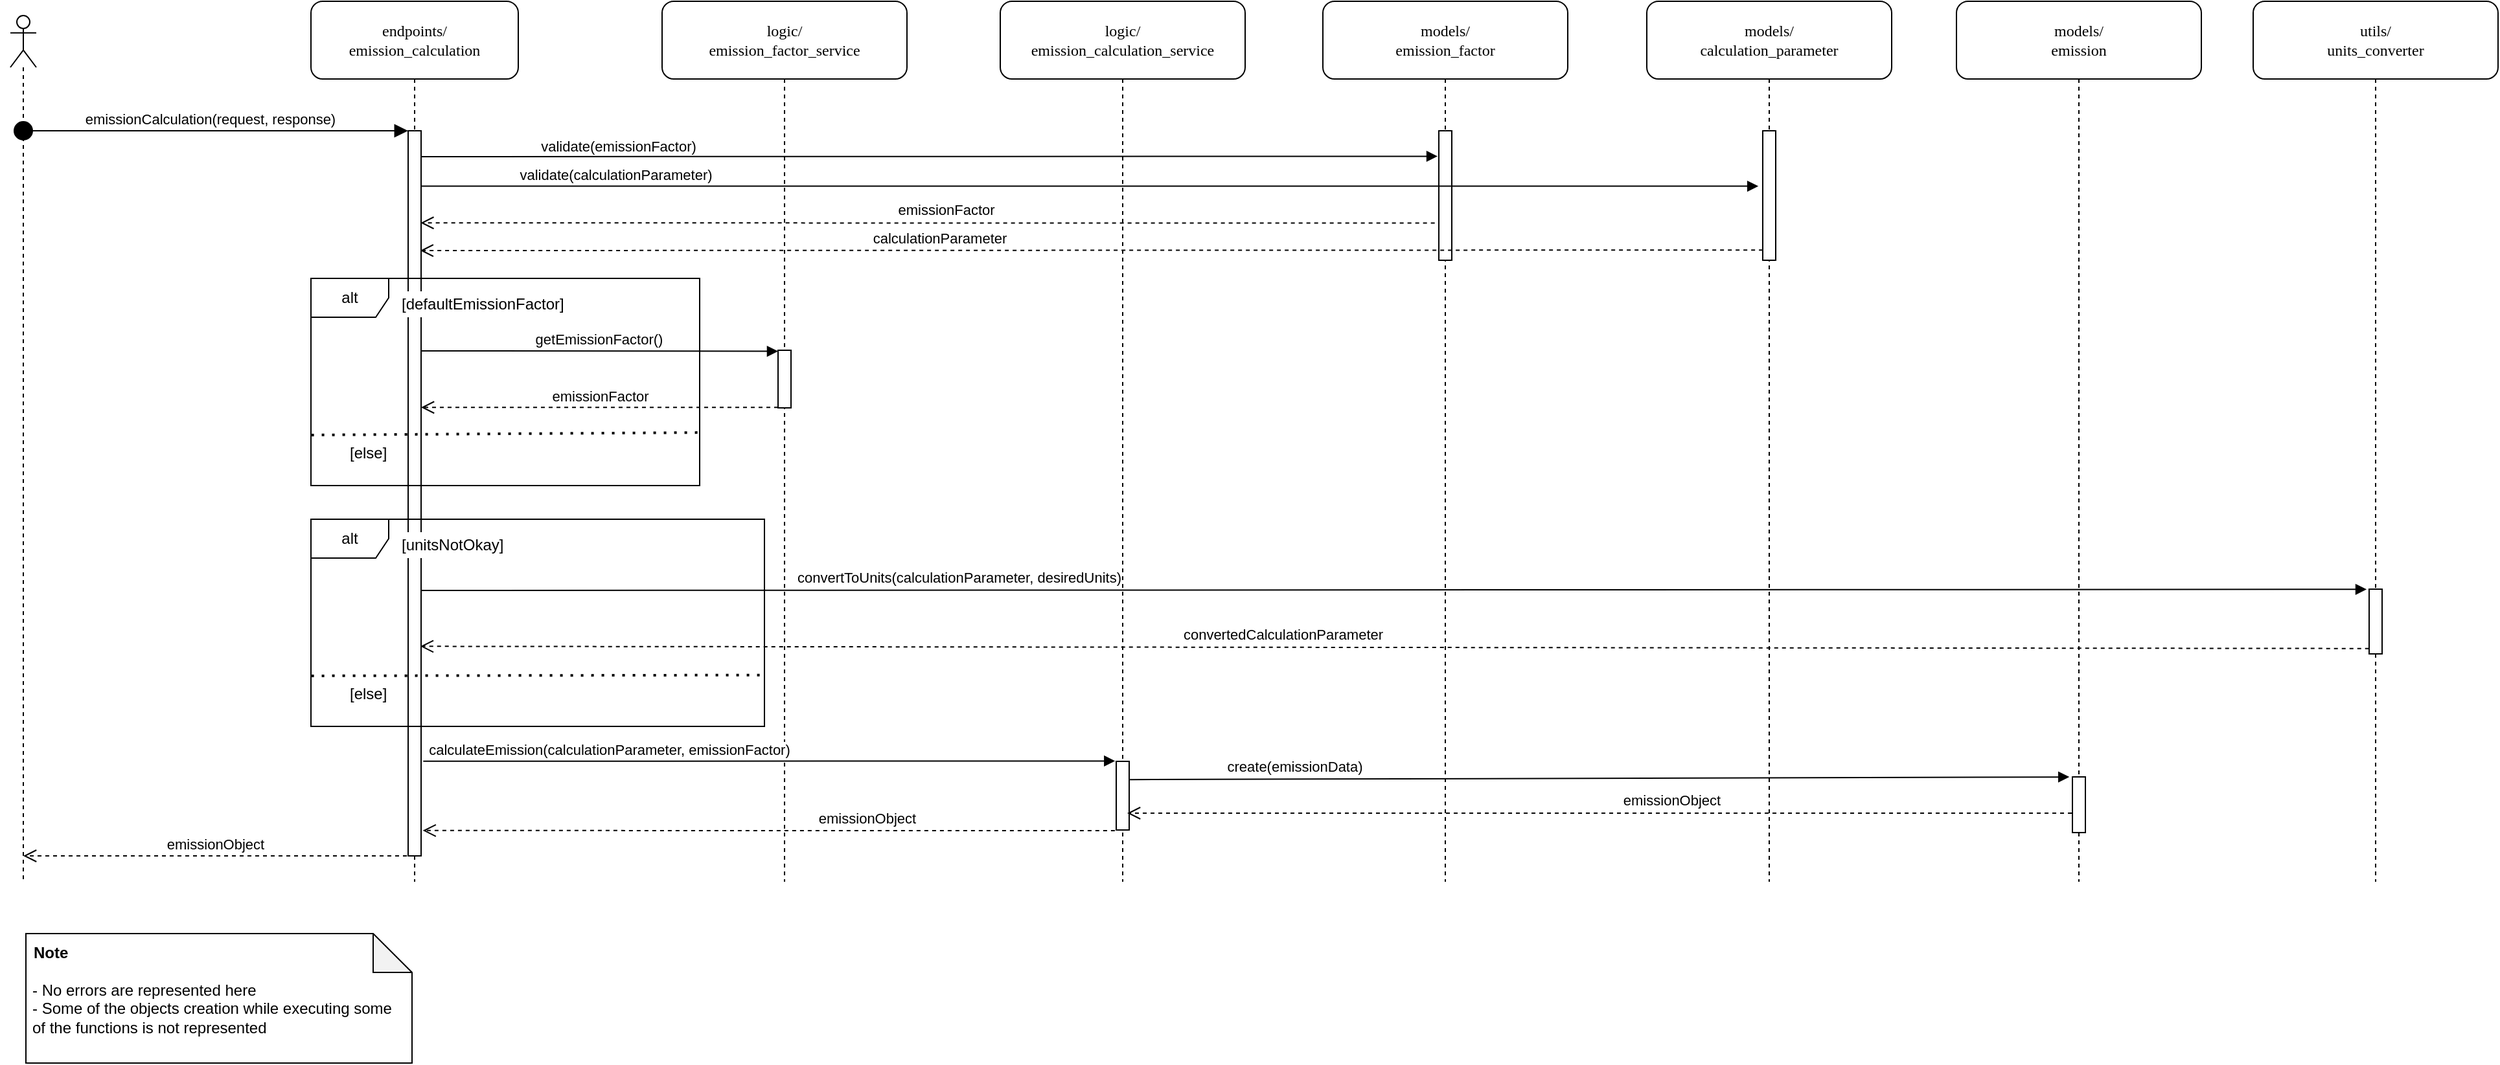 <mxfile version="22.0.6" type="device">
  <diagram name="Page-1" id="13e1069c-82ec-6db2-03f1-153e76fe0fe0">
    <mxGraphModel dx="4571" dy="1800" grid="1" gridSize="10" guides="1" tooltips="1" connect="1" arrows="1" fold="1" page="1" pageScale="1" pageWidth="1100" pageHeight="850" background="none" math="0" shadow="0">
      <root>
        <mxCell id="0" />
        <mxCell id="1" parent="0" />
        <mxCell id="XtnyZE7XWYpXY9JELvSt-9" value="endpoints/&lt;br&gt;emission_calculation" style="shape=umlLifeline;perimeter=lifelinePerimeter;whiteSpace=wrap;html=1;container=1;collapsible=0;recursiveResize=0;outlineConnect=0;rounded=1;shadow=0;comic=0;labelBackgroundColor=none;strokeWidth=1;fontFamily=Verdana;fontSize=12;align=center;size=60;movable=1;resizable=1;rotatable=1;deletable=1;editable=1;locked=0;connectable=1;" vertex="1" parent="1">
          <mxGeometry x="-820" y="60" width="160" height="680" as="geometry" />
        </mxCell>
        <mxCell id="XtnyZE7XWYpXY9JELvSt-10" value="" style="html=1;points=[];perimeter=orthogonalPerimeter;rounded=0;shadow=0;comic=0;labelBackgroundColor=none;strokeWidth=1;fontFamily=Verdana;fontSize=12;align=center;" vertex="1" parent="XtnyZE7XWYpXY9JELvSt-9">
          <mxGeometry x="75" y="100" width="10" height="560" as="geometry" />
        </mxCell>
        <mxCell id="XtnyZE7XWYpXY9JELvSt-44" value="alt" style="shape=umlFrame;whiteSpace=wrap;html=1;pointerEvents=0;" vertex="1" parent="XtnyZE7XWYpXY9JELvSt-9">
          <mxGeometry y="214" width="300" height="160" as="geometry" />
        </mxCell>
        <mxCell id="XtnyZE7XWYpXY9JELvSt-46" value="" style="endArrow=none;dashed=1;html=1;dashPattern=1 3;strokeWidth=2;rounded=0;exitX=-0.001;exitY=0.581;exitDx=0;exitDy=0;exitPerimeter=0;entryX=0.998;entryY=0.573;entryDx=0;entryDy=0;entryPerimeter=0;" edge="1" parent="XtnyZE7XWYpXY9JELvSt-9">
          <mxGeometry width="50" height="50" relative="1" as="geometry">
            <mxPoint x="0.3" y="334.96" as="sourcePoint" />
            <mxPoint x="300.0" y="333.04" as="targetPoint" />
          </mxGeometry>
        </mxCell>
        <mxCell id="XtnyZE7XWYpXY9JELvSt-47" value="[else]" style="text;html=1;align=left;verticalAlign=middle;resizable=1;points=[];autosize=1;strokeColor=none;fillColor=default;spacing=0;movable=1;rotatable=1;deletable=1;editable=1;locked=0;connectable=1;" vertex="1" parent="XtnyZE7XWYpXY9JELvSt-9">
          <mxGeometry x="30" y="339" width="30" height="20" as="geometry" />
        </mxCell>
        <mxCell id="XtnyZE7XWYpXY9JELvSt-45" value="[defaultEmissionFactor]" style="text;html=1;align=left;verticalAlign=middle;resizable=0;points=[];autosize=1;strokeColor=none;fillColor=default;spacing=0;" vertex="1" parent="XtnyZE7XWYpXY9JELvSt-9">
          <mxGeometry x="70" y="224" width="140" height="20" as="geometry" />
        </mxCell>
        <mxCell id="XtnyZE7XWYpXY9JELvSt-48" value="getEmissionFactor()" style="html=1;verticalAlign=bottom;endArrow=block;curved=0;rounded=0;entryX=-0.002;entryY=0.215;entryDx=0;entryDy=0;entryPerimeter=0;" edge="1" parent="XtnyZE7XWYpXY9JELvSt-9">
          <mxGeometry width="80" relative="1" as="geometry">
            <mxPoint x="85" y="270" as="sourcePoint" />
            <mxPoint x="360.48" y="270.275" as="targetPoint" />
          </mxGeometry>
        </mxCell>
        <mxCell id="XtnyZE7XWYpXY9JELvSt-59" value="validate(emissionFactor)" style="html=1;verticalAlign=bottom;endArrow=block;curved=0;rounded=0;entryX=-0.098;entryY=0.197;entryDx=0;entryDy=0;entryPerimeter=0;" edge="1" parent="XtnyZE7XWYpXY9JELvSt-9" target="XtnyZE7XWYpXY9JELvSt-54">
          <mxGeometry x="-0.614" y="-1" width="80" relative="1" as="geometry">
            <mxPoint x="85" y="120" as="sourcePoint" />
            <mxPoint x="165" y="120" as="targetPoint" />
            <mxPoint as="offset" />
          </mxGeometry>
        </mxCell>
        <mxCell id="XtnyZE7XWYpXY9JELvSt-80" value="emissionObject" style="html=1;verticalAlign=bottom;endArrow=open;dashed=1;endSize=8;curved=0;rounded=0;" edge="1" parent="XtnyZE7XWYpXY9JELvSt-9" target="XtnyZE7XWYpXY9JELvSt-79">
          <mxGeometry x="0.001" relative="1" as="geometry">
            <mxPoint x="74" y="660" as="sourcePoint" />
            <mxPoint x="-6" y="660" as="targetPoint" />
            <mxPoint as="offset" />
          </mxGeometry>
        </mxCell>
        <mxCell id="XtnyZE7XWYpXY9JELvSt-39" value="emissionCalculation(request, response)" style="html=1;verticalAlign=bottom;startArrow=circle;startFill=1;endArrow=block;startSize=6;endSize=8;curved=0;rounded=0;entryX=-0.011;entryY=0;entryDx=0;entryDy=0;entryPerimeter=0;endFill=1;" edge="1" parent="1" target="XtnyZE7XWYpXY9JELvSt-10">
          <mxGeometry x="0.002" width="80" relative="1" as="geometry">
            <mxPoint x="-1050" y="160" as="sourcePoint" />
            <mxPoint x="-820" y="180" as="targetPoint" />
            <mxPoint as="offset" />
          </mxGeometry>
        </mxCell>
        <mxCell id="XtnyZE7XWYpXY9JELvSt-50" value="logic/&lt;br&gt;emission_calculation_service" style="shape=umlLifeline;perimeter=lifelinePerimeter;whiteSpace=wrap;html=1;container=1;collapsible=0;recursiveResize=0;outlineConnect=0;rounded=1;shadow=0;comic=0;labelBackgroundColor=none;strokeWidth=1;fontFamily=Verdana;fontSize=12;align=center;size=60;" vertex="1" parent="1">
          <mxGeometry x="-288" y="60" width="189" height="680" as="geometry" />
        </mxCell>
        <mxCell id="XtnyZE7XWYpXY9JELvSt-51" value="" style="html=1;points=[];perimeter=orthogonalPerimeter;rounded=0;shadow=0;comic=0;labelBackgroundColor=none;strokeWidth=1;fontFamily=Verdana;fontSize=12;align=center;" vertex="1" parent="XtnyZE7XWYpXY9JELvSt-50">
          <mxGeometry x="89.5" y="587" width="10" height="53" as="geometry" />
        </mxCell>
        <mxCell id="XtnyZE7XWYpXY9JELvSt-55" value="utils/&lt;br&gt;units_converter" style="shape=umlLifeline;perimeter=lifelinePerimeter;whiteSpace=wrap;html=1;container=1;collapsible=0;recursiveResize=0;outlineConnect=0;rounded=1;shadow=0;comic=0;labelBackgroundColor=none;strokeWidth=1;fontFamily=Verdana;fontSize=12;align=center;size=60;" vertex="1" parent="1">
          <mxGeometry x="679" y="60" width="189" height="680" as="geometry" />
        </mxCell>
        <mxCell id="XtnyZE7XWYpXY9JELvSt-68" value="" style="html=1;points=[];perimeter=orthogonalPerimeter;rounded=0;shadow=0;comic=0;labelBackgroundColor=none;strokeWidth=1;fontFamily=Verdana;fontSize=12;align=center;" vertex="1" parent="XtnyZE7XWYpXY9JELvSt-55">
          <mxGeometry x="89.5" y="454" width="10" height="50" as="geometry" />
        </mxCell>
        <mxCell id="XtnyZE7XWYpXY9JELvSt-53" value="models/&lt;br&gt;emission_factor" style="shape=umlLifeline;perimeter=lifelinePerimeter;whiteSpace=wrap;html=1;container=1;collapsible=0;recursiveResize=0;outlineConnect=0;rounded=1;shadow=0;comic=0;labelBackgroundColor=none;strokeWidth=1;fontFamily=Verdana;fontSize=12;align=center;size=60;" vertex="1" parent="1">
          <mxGeometry x="-39" y="60" width="189" height="680" as="geometry" />
        </mxCell>
        <mxCell id="XtnyZE7XWYpXY9JELvSt-54" value="" style="html=1;points=[];perimeter=orthogonalPerimeter;rounded=0;shadow=0;comic=0;labelBackgroundColor=none;strokeWidth=1;fontFamily=Verdana;fontSize=12;align=center;" vertex="1" parent="XtnyZE7XWYpXY9JELvSt-53">
          <mxGeometry x="89.5" y="100" width="10" height="100" as="geometry" />
        </mxCell>
        <mxCell id="XtnyZE7XWYpXY9JELvSt-1" value="logic/&lt;br&gt;emission_factor_service" style="shape=umlLifeline;perimeter=lifelinePerimeter;whiteSpace=wrap;html=1;container=1;collapsible=0;recursiveResize=0;outlineConnect=0;rounded=1;shadow=0;comic=0;labelBackgroundColor=none;strokeWidth=1;fontFamily=Verdana;fontSize=12;align=center;size=60;" vertex="1" parent="1">
          <mxGeometry x="-549" y="60" width="189" height="680" as="geometry" />
        </mxCell>
        <mxCell id="XtnyZE7XWYpXY9JELvSt-2" value="" style="html=1;points=[];perimeter=orthogonalPerimeter;rounded=0;shadow=0;comic=0;labelBackgroundColor=none;strokeWidth=1;fontFamily=Verdana;fontSize=12;align=center;" vertex="1" parent="XtnyZE7XWYpXY9JELvSt-1">
          <mxGeometry x="89.5" y="269.5" width="10" height="44.5" as="geometry" />
        </mxCell>
        <mxCell id="XtnyZE7XWYpXY9JELvSt-49" value="emissionFactor" style="html=1;verticalAlign=bottom;endArrow=open;dashed=1;endSize=8;curved=0;rounded=0;" edge="1" parent="XtnyZE7XWYpXY9JELvSt-1">
          <mxGeometry relative="1" as="geometry">
            <mxPoint x="89.5" y="313.63" as="sourcePoint" />
            <mxPoint x="-186" y="313.63" as="targetPoint" />
          </mxGeometry>
        </mxCell>
        <mxCell id="XtnyZE7XWYpXY9JELvSt-57" value="models/&lt;br&gt;calculation_parameter" style="shape=umlLifeline;perimeter=lifelinePerimeter;whiteSpace=wrap;html=1;container=1;collapsible=0;recursiveResize=0;outlineConnect=0;rounded=1;shadow=0;comic=0;labelBackgroundColor=none;strokeWidth=1;fontFamily=Verdana;fontSize=12;align=center;size=60;" vertex="1" parent="1">
          <mxGeometry x="211" y="60" width="189" height="680" as="geometry" />
        </mxCell>
        <mxCell id="XtnyZE7XWYpXY9JELvSt-58" value="" style="html=1;points=[];perimeter=orthogonalPerimeter;rounded=0;shadow=0;comic=0;labelBackgroundColor=none;strokeWidth=1;fontFamily=Verdana;fontSize=12;align=center;" vertex="1" parent="XtnyZE7XWYpXY9JELvSt-57">
          <mxGeometry x="89.5" y="100" width="10" height="100" as="geometry" />
        </mxCell>
        <mxCell id="XtnyZE7XWYpXY9JELvSt-76" value="create(emissionData)" style="html=1;verticalAlign=bottom;endArrow=block;curved=0;rounded=0;exitX=1.167;exitY=0.857;exitDx=0;exitDy=0;exitPerimeter=0;entryX=-0.238;entryY=0.001;entryDx=0;entryDy=0;entryPerimeter=0;" edge="1" parent="XtnyZE7XWYpXY9JELvSt-57" target="XtnyZE7XWYpXY9JELvSt-75">
          <mxGeometry x="-0.648" y="1" width="80" relative="1" as="geometry">
            <mxPoint x="-399.5" y="601.09" as="sourcePoint" />
            <mxPoint x="309" y="600" as="targetPoint" />
            <mxPoint as="offset" />
          </mxGeometry>
        </mxCell>
        <mxCell id="XtnyZE7XWYpXY9JELvSt-77" value="emissionObject" style="html=1;verticalAlign=bottom;endArrow=open;dashed=1;endSize=8;curved=0;rounded=0;exitX=-0.106;exitY=1.01;exitDx=0;exitDy=0;exitPerimeter=0;" edge="1" parent="XtnyZE7XWYpXY9JELvSt-57">
          <mxGeometry x="-0.152" y="-1" relative="1" as="geometry">
            <mxPoint x="328" y="627" as="sourcePoint" />
            <mxPoint x="-401" y="627" as="targetPoint" />
            <mxPoint as="offset" />
          </mxGeometry>
        </mxCell>
        <mxCell id="XtnyZE7XWYpXY9JELvSt-62" value="calculationParameter" style="html=1;verticalAlign=bottom;endArrow=open;dashed=1;endSize=8;curved=0;rounded=0;entryX=0.933;entryY=0.175;entryDx=0;entryDy=0;entryPerimeter=0;exitX=0.007;exitY=0.921;exitDx=0;exitDy=0;exitPerimeter=0;" edge="1" parent="1" source="XtnyZE7XWYpXY9JELvSt-58">
          <mxGeometry x="0.227" relative="1" as="geometry">
            <mxPoint x="339.5" y="252.5" as="sourcePoint" />
            <mxPoint x="-735.67" y="252.5" as="targetPoint" />
            <mxPoint as="offset" />
          </mxGeometry>
        </mxCell>
        <mxCell id="XtnyZE7XWYpXY9JELvSt-63" value="alt" style="shape=umlFrame;whiteSpace=wrap;html=1;pointerEvents=0;" vertex="1" parent="1">
          <mxGeometry x="-820" y="460" width="350" height="160" as="geometry" />
        </mxCell>
        <mxCell id="XtnyZE7XWYpXY9JELvSt-64" value="" style="endArrow=none;dashed=1;html=1;dashPattern=1 3;strokeWidth=2;rounded=0;exitX=-0.001;exitY=0.581;exitDx=0;exitDy=0;exitPerimeter=0;entryX=0.995;entryY=0.752;entryDx=0;entryDy=0;entryPerimeter=0;" edge="1" parent="1" target="XtnyZE7XWYpXY9JELvSt-63">
          <mxGeometry width="50" height="50" relative="1" as="geometry">
            <mxPoint x="-819.7" y="580.96" as="sourcePoint" />
            <mxPoint x="-520.0" y="579.04" as="targetPoint" />
          </mxGeometry>
        </mxCell>
        <mxCell id="XtnyZE7XWYpXY9JELvSt-65" value="[else]" style="text;html=1;align=left;verticalAlign=middle;resizable=1;points=[];autosize=1;strokeColor=none;fillColor=default;spacing=0;movable=1;rotatable=1;deletable=1;editable=1;locked=0;connectable=1;" vertex="1" parent="1">
          <mxGeometry x="-790" y="585" width="30" height="20" as="geometry" />
        </mxCell>
        <mxCell id="XtnyZE7XWYpXY9JELvSt-66" value="[unitsNotOkay]" style="text;html=1;align=left;verticalAlign=middle;resizable=0;points=[];autosize=1;strokeColor=none;fillColor=default;spacing=0;" vertex="1" parent="1">
          <mxGeometry x="-750" y="470" width="100" height="20" as="geometry" />
        </mxCell>
        <mxCell id="XtnyZE7XWYpXY9JELvSt-67" value="convertToUnits(calculationParameter, desiredUnits)" style="html=1;verticalAlign=bottom;endArrow=block;curved=0;rounded=0;entryX=-0.198;entryY=0.003;entryDx=0;entryDy=0;entryPerimeter=0;exitX=0.97;exitY=0.634;exitDx=0;exitDy=0;exitPerimeter=0;" edge="1" parent="1" source="XtnyZE7XWYpXY9JELvSt-10" target="XtnyZE7XWYpXY9JELvSt-68">
          <mxGeometry x="-0.447" y="1" width="80" relative="1" as="geometry">
            <mxPoint x="-730" y="515" as="sourcePoint" />
            <mxPoint x="528.79" y="514.566" as="targetPoint" />
            <mxPoint as="offset" />
          </mxGeometry>
        </mxCell>
        <mxCell id="XtnyZE7XWYpXY9JELvSt-69" value="convertedCalculationParameter" style="html=1;verticalAlign=bottom;endArrow=open;dashed=1;endSize=8;curved=0;rounded=0;exitX=-0.013;exitY=0.917;exitDx=0;exitDy=0;exitPerimeter=0;entryX=0.94;entryY=0.711;entryDx=0;entryDy=0;entryPerimeter=0;" edge="1" parent="1" source="XtnyZE7XWYpXY9JELvSt-68" target="XtnyZE7XWYpXY9JELvSt-10">
          <mxGeometry x="0.115" y="-1" relative="1" as="geometry">
            <mxPoint x="527" y="560" as="sourcePoint" />
            <mxPoint x="-739" y="559.63" as="targetPoint" />
            <mxPoint as="offset" />
          </mxGeometry>
        </mxCell>
        <mxCell id="XtnyZE7XWYpXY9JELvSt-61" value="emissionFactor" style="html=1;verticalAlign=bottom;endArrow=open;dashed=1;endSize=8;curved=0;rounded=0;exitX=-0.317;exitY=0.713;exitDx=0;exitDy=0;exitPerimeter=0;entryX=0.964;entryY=0.127;entryDx=0;entryDy=0;entryPerimeter=0;" edge="1" parent="1" source="XtnyZE7XWYpXY9JELvSt-54" target="XtnyZE7XWYpXY9JELvSt-10">
          <mxGeometry x="-0.036" y="-1" relative="1" as="geometry">
            <mxPoint x="89.5" y="640" as="sourcePoint" />
            <mxPoint x="-735.25" y="648.52" as="targetPoint" />
            <mxPoint as="offset" />
          </mxGeometry>
        </mxCell>
        <mxCell id="XtnyZE7XWYpXY9JELvSt-60" value="validate(calculationParameter)" style="html=1;verticalAlign=bottom;endArrow=block;curved=0;rounded=0;entryX=-0.342;entryY=0.428;entryDx=0;entryDy=0;entryPerimeter=0;" edge="1" parent="1" source="XtnyZE7XWYpXY9JELvSt-10" target="XtnyZE7XWYpXY9JELvSt-58">
          <mxGeometry x="-0.71" width="80" relative="1" as="geometry">
            <mxPoint x="-730" y="203" as="sourcePoint" />
            <mxPoint x="338.17" y="203.1" as="targetPoint" />
            <mxPoint as="offset" />
          </mxGeometry>
        </mxCell>
        <mxCell id="XtnyZE7XWYpXY9JELvSt-70" value="calculateEmission(calculationParameter, emissionFactor)" style="html=1;verticalAlign=bottom;endArrow=block;curved=0;rounded=0;exitX=1.167;exitY=0.857;exitDx=0;exitDy=0;exitPerimeter=0;entryX=-0.083;entryY=0.347;entryDx=0;entryDy=0;entryPerimeter=0;" edge="1" parent="1">
          <mxGeometry x="-0.463" width="80" relative="1" as="geometry">
            <mxPoint x="-733.33" y="646.92" as="sourcePoint" />
            <mxPoint x="-199.33" y="646.7" as="targetPoint" />
            <mxPoint as="offset" />
          </mxGeometry>
        </mxCell>
        <mxCell id="XtnyZE7XWYpXY9JELvSt-71" value="emissionObject" style="html=1;verticalAlign=bottom;endArrow=open;dashed=1;endSize=8;curved=0;rounded=0;entryX=1.13;entryY=0.965;entryDx=0;entryDy=0;entryPerimeter=0;exitX=-0.106;exitY=1.01;exitDx=0;exitDy=0;exitPerimeter=0;" edge="1" parent="1" source="XtnyZE7XWYpXY9JELvSt-51" target="XtnyZE7XWYpXY9JELvSt-10">
          <mxGeometry x="-0.285" relative="1" as="geometry">
            <mxPoint x="-200" y="430" as="sourcePoint" />
            <mxPoint x="-280" y="430" as="targetPoint" />
            <mxPoint as="offset" />
          </mxGeometry>
        </mxCell>
        <mxCell id="XtnyZE7XWYpXY9JELvSt-72" value="models/&lt;br&gt;emission" style="shape=umlLifeline;perimeter=lifelinePerimeter;whiteSpace=wrap;html=1;container=1;collapsible=0;recursiveResize=0;outlineConnect=0;rounded=1;shadow=0;comic=0;labelBackgroundColor=none;strokeWidth=1;fontFamily=Verdana;fontSize=12;align=center;size=60;" vertex="1" parent="1">
          <mxGeometry x="450" y="60" width="189" height="680" as="geometry" />
        </mxCell>
        <mxCell id="XtnyZE7XWYpXY9JELvSt-75" value="" style="html=1;points=[];perimeter=orthogonalPerimeter;rounded=0;shadow=0;comic=0;labelBackgroundColor=none;strokeWidth=1;fontFamily=Verdana;fontSize=12;align=center;" vertex="1" parent="XtnyZE7XWYpXY9JELvSt-72">
          <mxGeometry x="89.5" y="599" width="10" height="43" as="geometry" />
        </mxCell>
        <mxCell id="XtnyZE7XWYpXY9JELvSt-79" value="" style="shape=umlLifeline;perimeter=lifelinePerimeter;whiteSpace=wrap;html=1;container=1;dropTarget=0;collapsible=0;recursiveResize=0;outlineConnect=0;portConstraint=eastwest;newEdgeStyle={&quot;curved&quot;:0,&quot;rounded&quot;:0};participant=umlActor;" vertex="1" parent="1">
          <mxGeometry x="-1052" y="71" width="20" height="669" as="geometry" />
        </mxCell>
        <mxCell id="XtnyZE7XWYpXY9JELvSt-83" value="" style="group;spacingRight=2;" vertex="1" connectable="0" parent="1">
          <mxGeometry x="-1040" y="780" width="300" height="100" as="geometry" />
        </mxCell>
        <mxCell id="XtnyZE7XWYpXY9JELvSt-86" value="" style="group" vertex="1" connectable="0" parent="XtnyZE7XWYpXY9JELvSt-83">
          <mxGeometry width="300" height="100" as="geometry" />
        </mxCell>
        <mxCell id="XtnyZE7XWYpXY9JELvSt-81" value="" style="shape=note;whiteSpace=wrap;html=1;backgroundOutline=1;darkOpacity=0.05;align=left;" vertex="1" parent="XtnyZE7XWYpXY9JELvSt-86">
          <mxGeometry width="298" height="100" as="geometry" />
        </mxCell>
        <mxCell id="XtnyZE7XWYpXY9JELvSt-82" value="Note" style="text;html=1;strokeColor=none;fillColor=none;align=left;verticalAlign=middle;whiteSpace=wrap;rounded=0;spacingLeft=4;fontStyle=1" vertex="1" parent="XtnyZE7XWYpXY9JELvSt-86">
          <mxGeometry width="60" height="30" as="geometry" />
        </mxCell>
        <mxCell id="XtnyZE7XWYpXY9JELvSt-84" value="- No errors are represented here&lt;br&gt;- Some of the objects creation while executing some of the functions is not represented" style="text;html=1;strokeColor=none;fillColor=none;align=left;verticalAlign=top;whiteSpace=wrap;rounded=0;spacingLeft=3;spacingRight=5;" vertex="1" parent="XtnyZE7XWYpXY9JELvSt-86">
          <mxGeometry y="30" width="300" height="70" as="geometry" />
        </mxCell>
      </root>
    </mxGraphModel>
  </diagram>
</mxfile>
